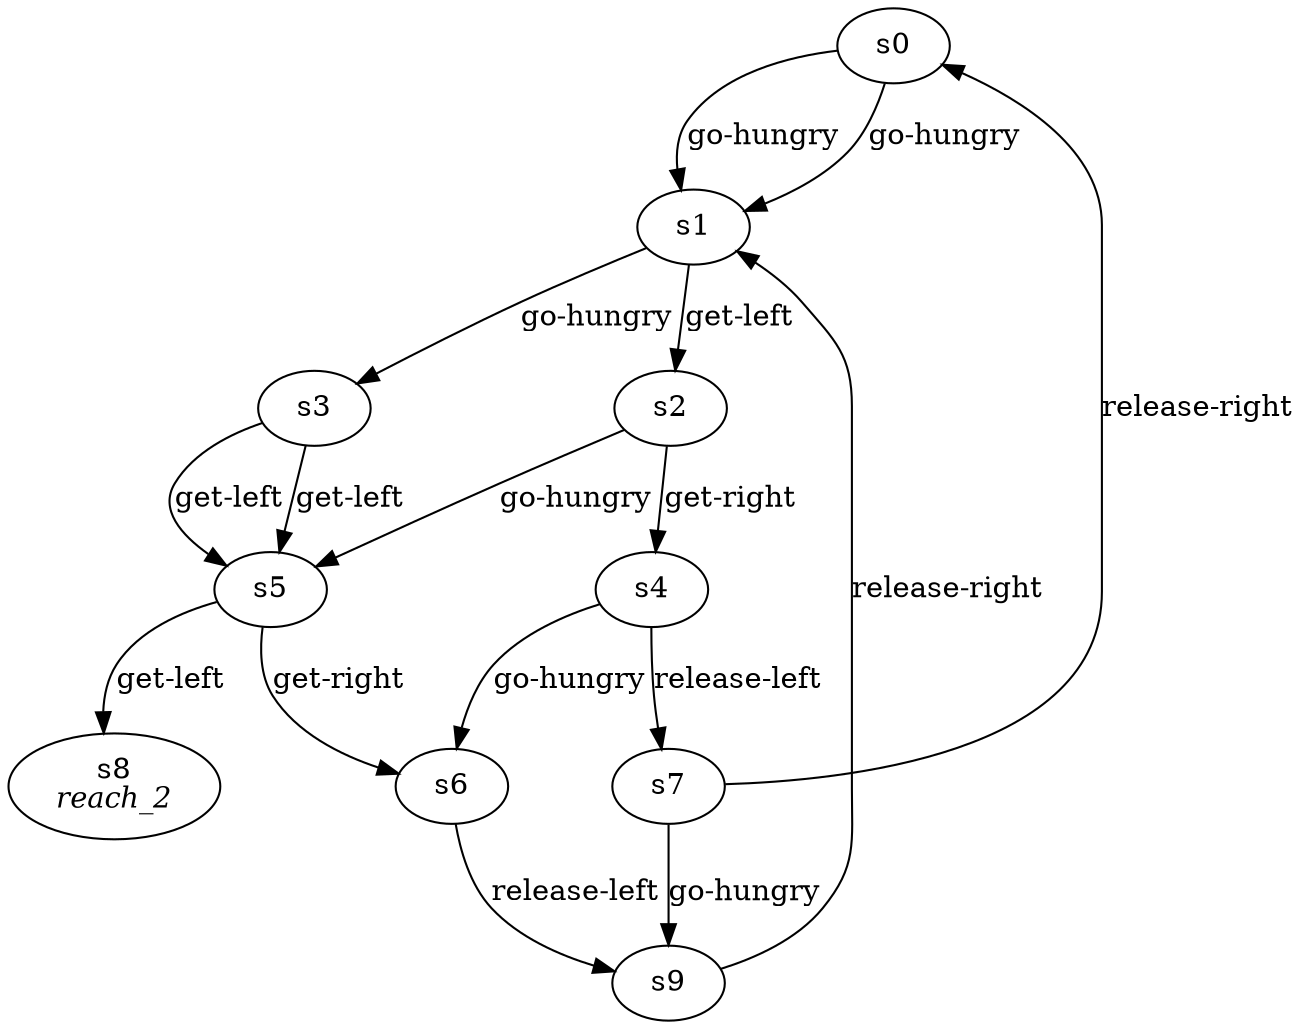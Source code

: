 digraph {
s0[label=<\N<br/>>]
s1[label=<\N<br/>>]
s2[label=<\N<br/>>]
s3[label=<\N<br/>>]
s4[label=<\N<br/>>]
s5[label=<\N<br/>>]
s6[label=<\N<br/>>]
s7[label=<\N<br/>>]
s8[label=<\N<br/><i>reach_2</i><br/>>]
s9[label=<\N<br/>>]
s0->s1[label=<go-hungry>]
s0->s1[label=<go-hungry>]
s1->s2[label=<get-left>]
s1->s3[label=<go-hungry>]
s2->s4[label=<get-right>]
s2->s5[label=<go-hungry>]
s3->s5[label=<get-left>]
s3->s5[label=<get-left>]
s4->s6[label=<go-hungry>]
s4->s7[label=<release-left>]
s5->s8[label=<get-left>]
s5->s6[label=<get-right>]
s6->s9[label=<release-left>]
s7->s9[label=<go-hungry>]
s7->s0[label=<release-right>]
s9->s1[label=<release-right>]
}

